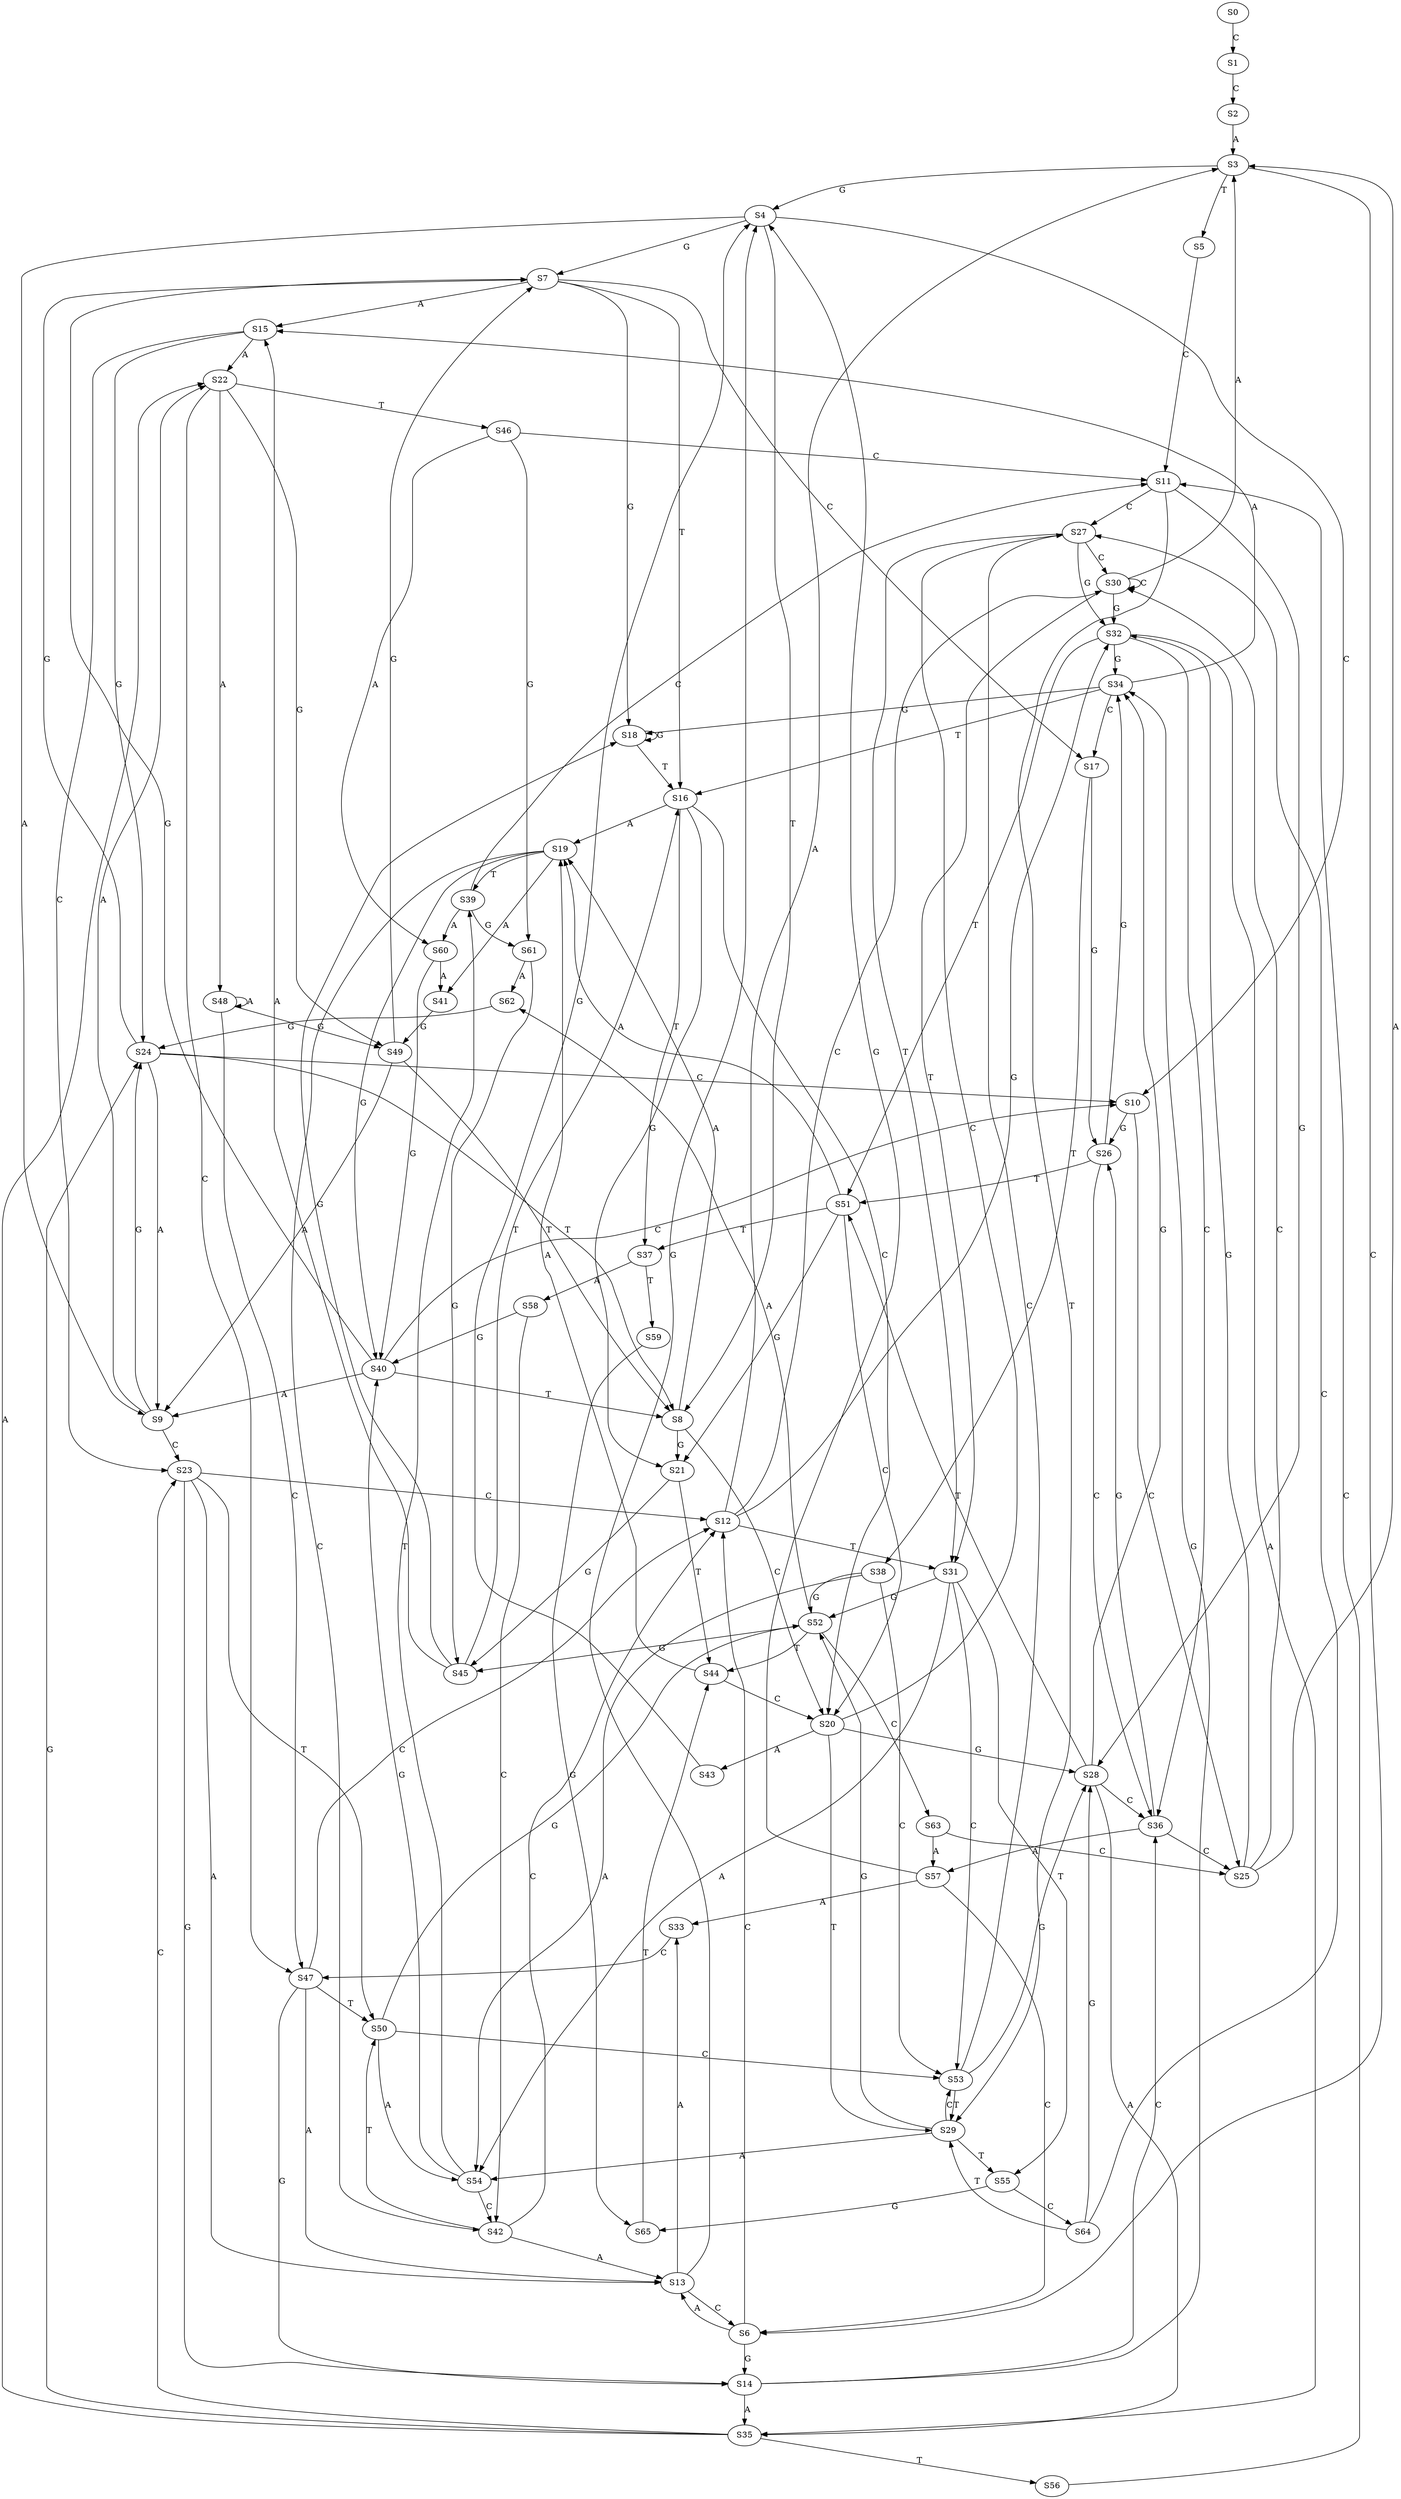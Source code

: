 strict digraph  {
	S0 -> S1 [ label = C ];
	S1 -> S2 [ label = C ];
	S2 -> S3 [ label = A ];
	S3 -> S4 [ label = G ];
	S3 -> S5 [ label = T ];
	S3 -> S6 [ label = C ];
	S4 -> S7 [ label = G ];
	S4 -> S8 [ label = T ];
	S4 -> S9 [ label = A ];
	S4 -> S10 [ label = C ];
	S5 -> S11 [ label = C ];
	S6 -> S12 [ label = C ];
	S6 -> S13 [ label = A ];
	S6 -> S14 [ label = G ];
	S7 -> S15 [ label = A ];
	S7 -> S16 [ label = T ];
	S7 -> S17 [ label = C ];
	S7 -> S18 [ label = G ];
	S8 -> S19 [ label = A ];
	S8 -> S20 [ label = C ];
	S8 -> S21 [ label = G ];
	S9 -> S22 [ label = A ];
	S9 -> S23 [ label = C ];
	S9 -> S24 [ label = G ];
	S10 -> S25 [ label = C ];
	S10 -> S26 [ label = G ];
	S11 -> S27 [ label = C ];
	S11 -> S28 [ label = G ];
	S11 -> S29 [ label = T ];
	S12 -> S30 [ label = C ];
	S12 -> S3 [ label = A ];
	S12 -> S31 [ label = T ];
	S12 -> S32 [ label = G ];
	S13 -> S4 [ label = G ];
	S13 -> S6 [ label = C ];
	S13 -> S33 [ label = A ];
	S14 -> S34 [ label = G ];
	S14 -> S35 [ label = A ];
	S14 -> S36 [ label = C ];
	S15 -> S22 [ label = A ];
	S15 -> S23 [ label = C ];
	S15 -> S24 [ label = G ];
	S16 -> S19 [ label = A ];
	S16 -> S21 [ label = G ];
	S16 -> S37 [ label = T ];
	S16 -> S20 [ label = C ];
	S17 -> S38 [ label = T ];
	S17 -> S26 [ label = G ];
	S18 -> S16 [ label = T ];
	S18 -> S18 [ label = G ];
	S19 -> S39 [ label = T ];
	S19 -> S40 [ label = G ];
	S19 -> S41 [ label = A ];
	S19 -> S42 [ label = C ];
	S20 -> S29 [ label = T ];
	S20 -> S28 [ label = G ];
	S20 -> S43 [ label = A ];
	S20 -> S27 [ label = C ];
	S21 -> S44 [ label = T ];
	S21 -> S45 [ label = G ];
	S22 -> S46 [ label = T ];
	S22 -> S47 [ label = C ];
	S22 -> S48 [ label = A ];
	S22 -> S49 [ label = G ];
	S23 -> S50 [ label = T ];
	S23 -> S14 [ label = G ];
	S23 -> S12 [ label = C ];
	S23 -> S13 [ label = A ];
	S24 -> S8 [ label = T ];
	S24 -> S9 [ label = A ];
	S24 -> S7 [ label = G ];
	S24 -> S10 [ label = C ];
	S25 -> S32 [ label = G ];
	S25 -> S3 [ label = A ];
	S25 -> S30 [ label = C ];
	S26 -> S34 [ label = G ];
	S26 -> S36 [ label = C ];
	S26 -> S51 [ label = T ];
	S27 -> S30 [ label = C ];
	S27 -> S31 [ label = T ];
	S27 -> S32 [ label = G ];
	S28 -> S34 [ label = G ];
	S28 -> S51 [ label = T ];
	S28 -> S36 [ label = C ];
	S28 -> S35 [ label = A ];
	S29 -> S52 [ label = G ];
	S29 -> S53 [ label = C ];
	S29 -> S54 [ label = A ];
	S29 -> S55 [ label = T ];
	S30 -> S32 [ label = G ];
	S30 -> S30 [ label = C ];
	S30 -> S3 [ label = A ];
	S30 -> S31 [ label = T ];
	S31 -> S54 [ label = A ];
	S31 -> S52 [ label = G ];
	S31 -> S53 [ label = C ];
	S31 -> S55 [ label = T ];
	S32 -> S35 [ label = A ];
	S32 -> S34 [ label = G ];
	S32 -> S51 [ label = T ];
	S32 -> S36 [ label = C ];
	S33 -> S47 [ label = C ];
	S34 -> S15 [ label = A ];
	S34 -> S18 [ label = G ];
	S34 -> S17 [ label = C ];
	S34 -> S16 [ label = T ];
	S35 -> S22 [ label = A ];
	S35 -> S23 [ label = C ];
	S35 -> S24 [ label = G ];
	S35 -> S56 [ label = T ];
	S36 -> S26 [ label = G ];
	S36 -> S25 [ label = C ];
	S36 -> S57 [ label = A ];
	S37 -> S58 [ label = A ];
	S37 -> S59 [ label = T ];
	S38 -> S54 [ label = A ];
	S38 -> S53 [ label = C ];
	S38 -> S52 [ label = G ];
	S39 -> S11 [ label = C ];
	S39 -> S60 [ label = A ];
	S39 -> S61 [ label = G ];
	S40 -> S8 [ label = T ];
	S40 -> S9 [ label = A ];
	S40 -> S10 [ label = C ];
	S40 -> S7 [ label = G ];
	S41 -> S49 [ label = G ];
	S42 -> S12 [ label = C ];
	S42 -> S50 [ label = T ];
	S42 -> S13 [ label = A ];
	S43 -> S4 [ label = G ];
	S44 -> S20 [ label = C ];
	S44 -> S19 [ label = A ];
	S45 -> S16 [ label = T ];
	S45 -> S18 [ label = G ];
	S45 -> S15 [ label = A ];
	S46 -> S60 [ label = A ];
	S46 -> S11 [ label = C ];
	S46 -> S61 [ label = G ];
	S47 -> S13 [ label = A ];
	S47 -> S12 [ label = C ];
	S47 -> S14 [ label = G ];
	S47 -> S50 [ label = T ];
	S48 -> S49 [ label = G ];
	S48 -> S47 [ label = C ];
	S48 -> S48 [ label = A ];
	S49 -> S8 [ label = T ];
	S49 -> S9 [ label = A ];
	S49 -> S7 [ label = G ];
	S50 -> S54 [ label = A ];
	S50 -> S53 [ label = C ];
	S50 -> S52 [ label = G ];
	S51 -> S20 [ label = C ];
	S51 -> S19 [ label = A ];
	S51 -> S21 [ label = G ];
	S51 -> S37 [ label = T ];
	S52 -> S62 [ label = A ];
	S52 -> S63 [ label = C ];
	S52 -> S44 [ label = T ];
	S52 -> S45 [ label = G ];
	S53 -> S29 [ label = T ];
	S53 -> S28 [ label = G ];
	S53 -> S27 [ label = C ];
	S54 -> S40 [ label = G ];
	S54 -> S39 [ label = T ];
	S54 -> S42 [ label = C ];
	S55 -> S64 [ label = C ];
	S55 -> S65 [ label = G ];
	S56 -> S11 [ label = C ];
	S57 -> S4 [ label = G ];
	S57 -> S33 [ label = A ];
	S57 -> S6 [ label = C ];
	S58 -> S42 [ label = C ];
	S58 -> S40 [ label = G ];
	S59 -> S65 [ label = G ];
	S60 -> S40 [ label = G ];
	S60 -> S41 [ label = A ];
	S61 -> S45 [ label = G ];
	S61 -> S62 [ label = A ];
	S62 -> S24 [ label = G ];
	S63 -> S25 [ label = C ];
	S63 -> S57 [ label = A ];
	S64 -> S29 [ label = T ];
	S64 -> S27 [ label = C ];
	S64 -> S28 [ label = G ];
	S65 -> S44 [ label = T ];
}
